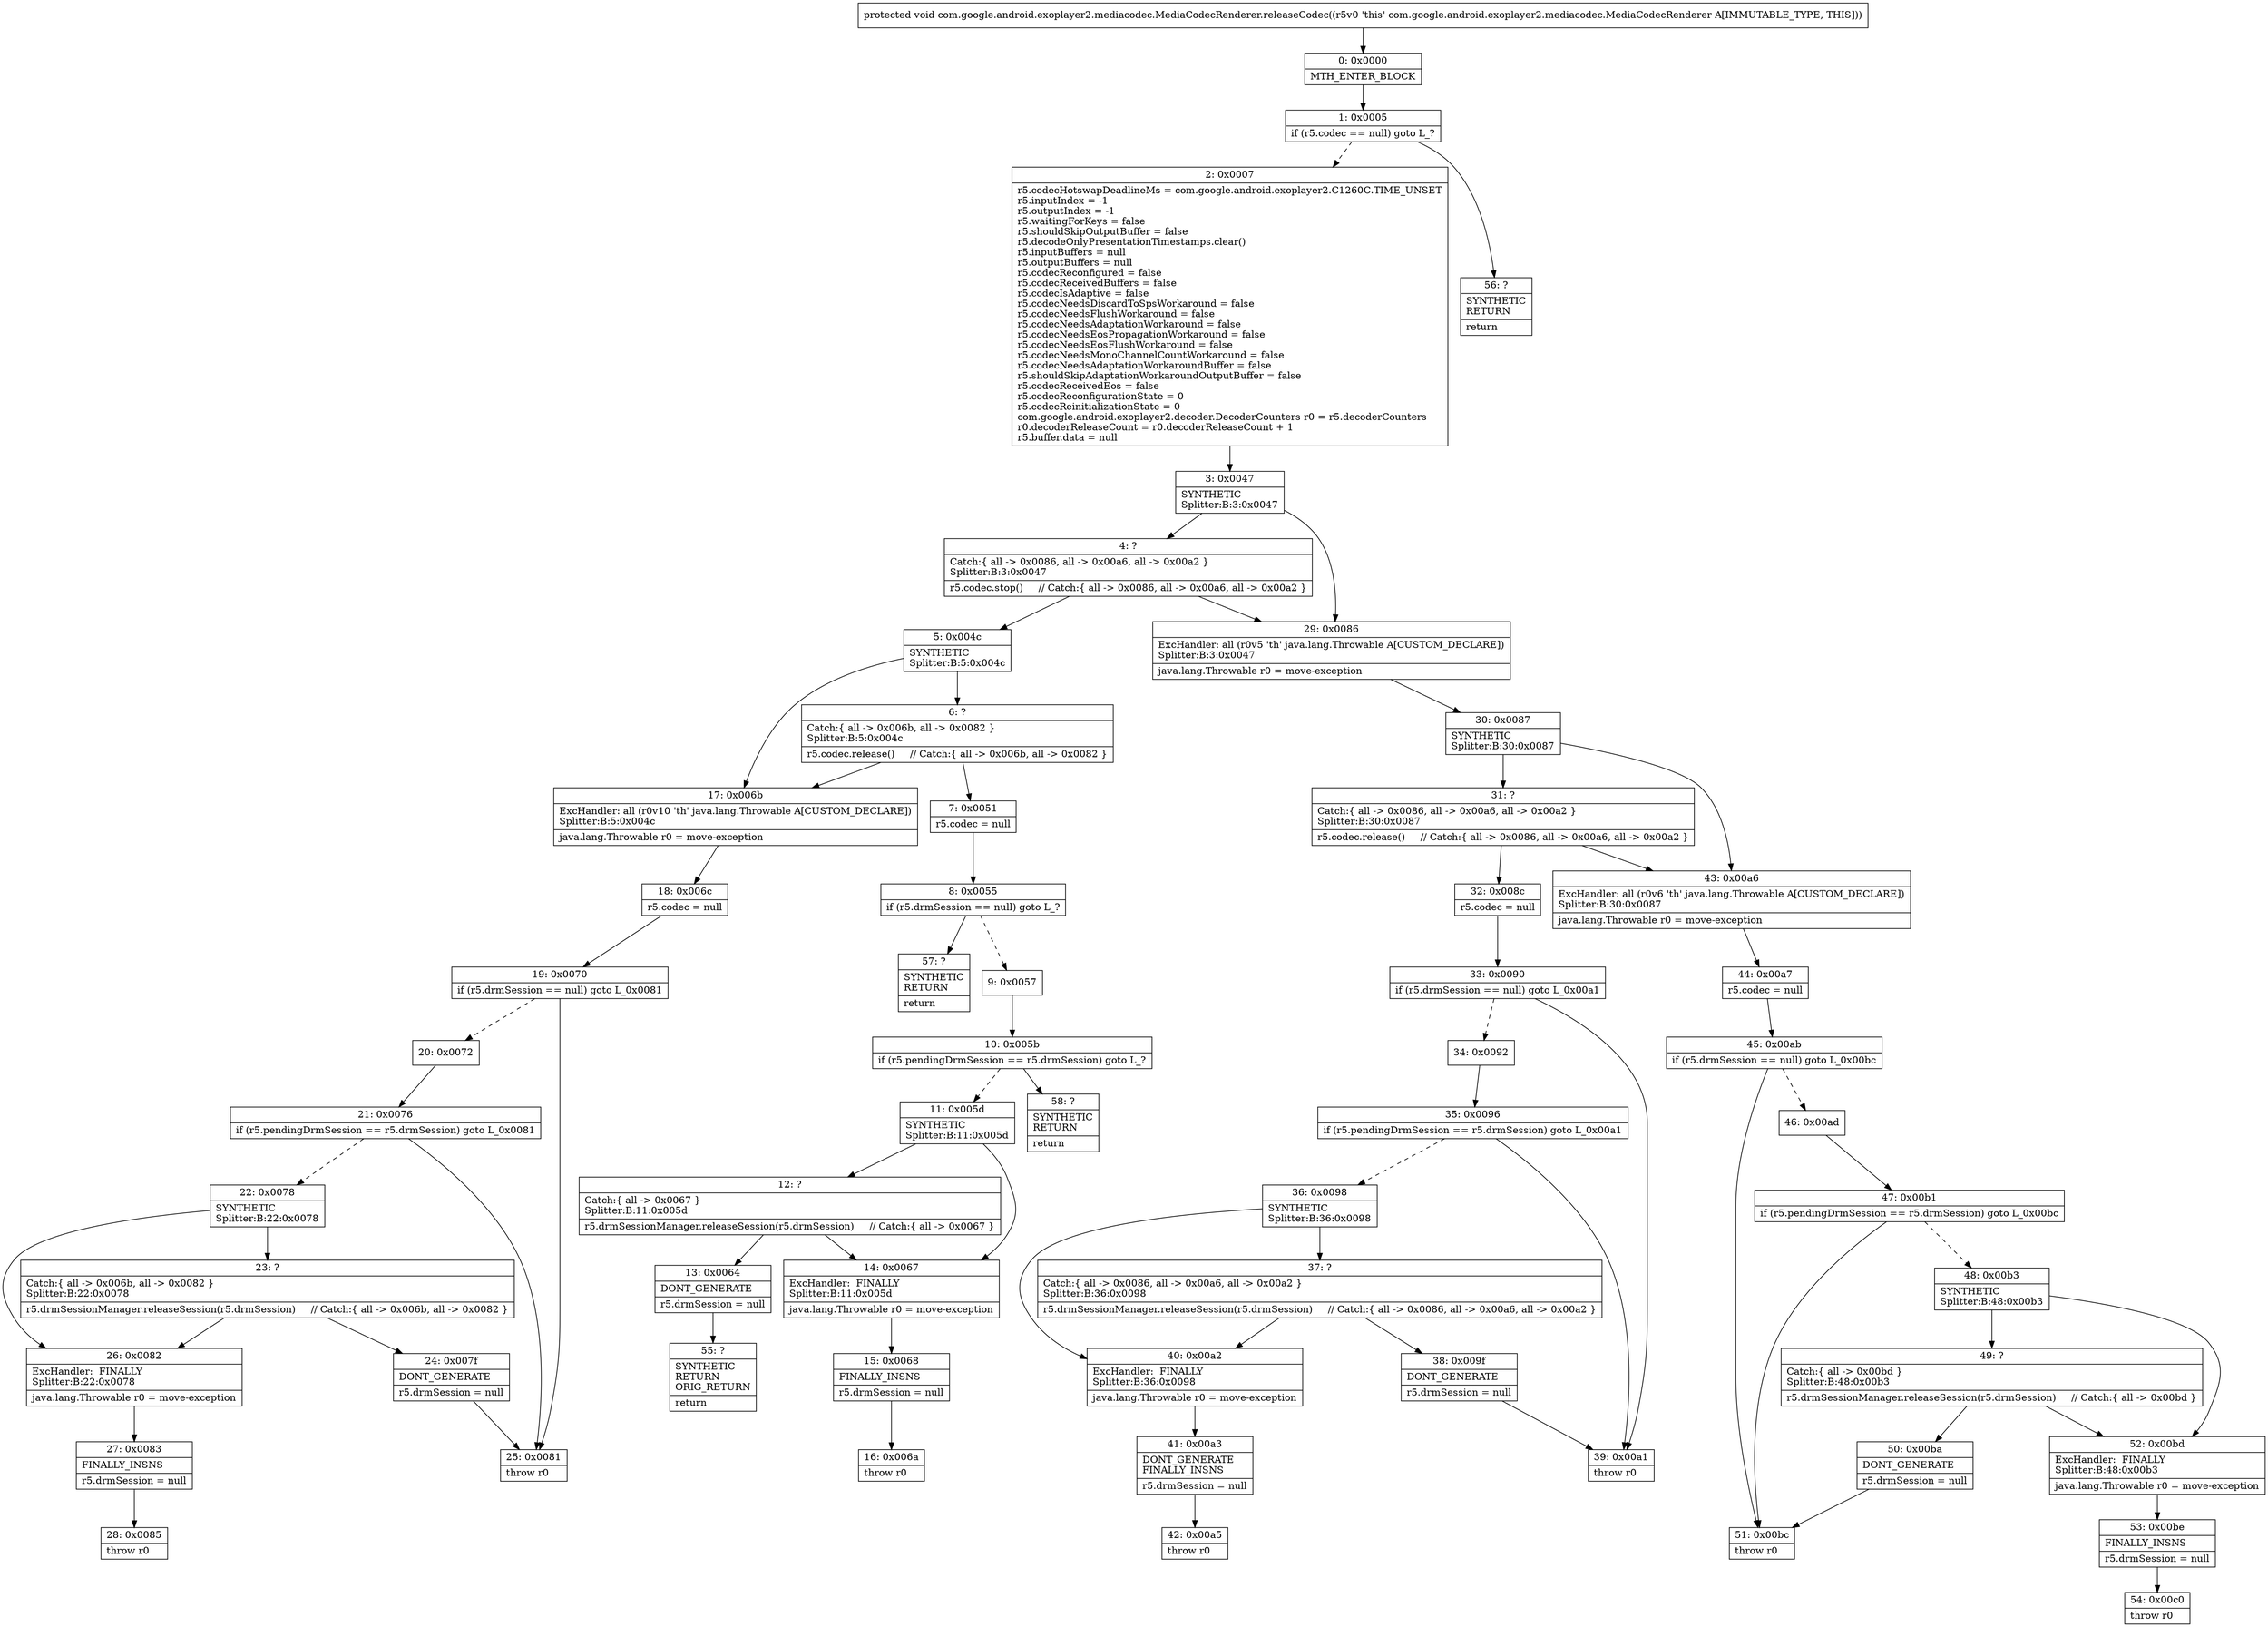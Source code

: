 digraph "CFG forcom.google.android.exoplayer2.mediacodec.MediaCodecRenderer.releaseCodec()V" {
Node_0 [shape=record,label="{0\:\ 0x0000|MTH_ENTER_BLOCK\l}"];
Node_1 [shape=record,label="{1\:\ 0x0005|if (r5.codec == null) goto L_?\l}"];
Node_2 [shape=record,label="{2\:\ 0x0007|r5.codecHotswapDeadlineMs = com.google.android.exoplayer2.C1260C.TIME_UNSET\lr5.inputIndex = \-1\lr5.outputIndex = \-1\lr5.waitingForKeys = false\lr5.shouldSkipOutputBuffer = false\lr5.decodeOnlyPresentationTimestamps.clear()\lr5.inputBuffers = null\lr5.outputBuffers = null\lr5.codecReconfigured = false\lr5.codecReceivedBuffers = false\lr5.codecIsAdaptive = false\lr5.codecNeedsDiscardToSpsWorkaround = false\lr5.codecNeedsFlushWorkaround = false\lr5.codecNeedsAdaptationWorkaround = false\lr5.codecNeedsEosPropagationWorkaround = false\lr5.codecNeedsEosFlushWorkaround = false\lr5.codecNeedsMonoChannelCountWorkaround = false\lr5.codecNeedsAdaptationWorkaroundBuffer = false\lr5.shouldSkipAdaptationWorkaroundOutputBuffer = false\lr5.codecReceivedEos = false\lr5.codecReconfigurationState = 0\lr5.codecReinitializationState = 0\lcom.google.android.exoplayer2.decoder.DecoderCounters r0 = r5.decoderCounters\lr0.decoderReleaseCount = r0.decoderReleaseCount + 1\lr5.buffer.data = null\l}"];
Node_3 [shape=record,label="{3\:\ 0x0047|SYNTHETIC\lSplitter:B:3:0x0047\l}"];
Node_4 [shape=record,label="{4\:\ ?|Catch:\{ all \-\> 0x0086, all \-\> 0x00a6, all \-\> 0x00a2 \}\lSplitter:B:3:0x0047\l|r5.codec.stop()     \/\/ Catch:\{ all \-\> 0x0086, all \-\> 0x00a6, all \-\> 0x00a2 \}\l}"];
Node_5 [shape=record,label="{5\:\ 0x004c|SYNTHETIC\lSplitter:B:5:0x004c\l}"];
Node_6 [shape=record,label="{6\:\ ?|Catch:\{ all \-\> 0x006b, all \-\> 0x0082 \}\lSplitter:B:5:0x004c\l|r5.codec.release()     \/\/ Catch:\{ all \-\> 0x006b, all \-\> 0x0082 \}\l}"];
Node_7 [shape=record,label="{7\:\ 0x0051|r5.codec = null\l}"];
Node_8 [shape=record,label="{8\:\ 0x0055|if (r5.drmSession == null) goto L_?\l}"];
Node_9 [shape=record,label="{9\:\ 0x0057}"];
Node_10 [shape=record,label="{10\:\ 0x005b|if (r5.pendingDrmSession == r5.drmSession) goto L_?\l}"];
Node_11 [shape=record,label="{11\:\ 0x005d|SYNTHETIC\lSplitter:B:11:0x005d\l}"];
Node_12 [shape=record,label="{12\:\ ?|Catch:\{ all \-\> 0x0067 \}\lSplitter:B:11:0x005d\l|r5.drmSessionManager.releaseSession(r5.drmSession)     \/\/ Catch:\{ all \-\> 0x0067 \}\l}"];
Node_13 [shape=record,label="{13\:\ 0x0064|DONT_GENERATE\l|r5.drmSession = null\l}"];
Node_14 [shape=record,label="{14\:\ 0x0067|ExcHandler:  FINALLY\lSplitter:B:11:0x005d\l|java.lang.Throwable r0 = move\-exception\l}"];
Node_15 [shape=record,label="{15\:\ 0x0068|FINALLY_INSNS\l|r5.drmSession = null\l}"];
Node_16 [shape=record,label="{16\:\ 0x006a|throw r0\l}"];
Node_17 [shape=record,label="{17\:\ 0x006b|ExcHandler: all (r0v10 'th' java.lang.Throwable A[CUSTOM_DECLARE])\lSplitter:B:5:0x004c\l|java.lang.Throwable r0 = move\-exception\l}"];
Node_18 [shape=record,label="{18\:\ 0x006c|r5.codec = null\l}"];
Node_19 [shape=record,label="{19\:\ 0x0070|if (r5.drmSession == null) goto L_0x0081\l}"];
Node_20 [shape=record,label="{20\:\ 0x0072}"];
Node_21 [shape=record,label="{21\:\ 0x0076|if (r5.pendingDrmSession == r5.drmSession) goto L_0x0081\l}"];
Node_22 [shape=record,label="{22\:\ 0x0078|SYNTHETIC\lSplitter:B:22:0x0078\l}"];
Node_23 [shape=record,label="{23\:\ ?|Catch:\{ all \-\> 0x006b, all \-\> 0x0082 \}\lSplitter:B:22:0x0078\l|r5.drmSessionManager.releaseSession(r5.drmSession)     \/\/ Catch:\{ all \-\> 0x006b, all \-\> 0x0082 \}\l}"];
Node_24 [shape=record,label="{24\:\ 0x007f|DONT_GENERATE\l|r5.drmSession = null\l}"];
Node_25 [shape=record,label="{25\:\ 0x0081|throw r0\l}"];
Node_26 [shape=record,label="{26\:\ 0x0082|ExcHandler:  FINALLY\lSplitter:B:22:0x0078\l|java.lang.Throwable r0 = move\-exception\l}"];
Node_27 [shape=record,label="{27\:\ 0x0083|FINALLY_INSNS\l|r5.drmSession = null\l}"];
Node_28 [shape=record,label="{28\:\ 0x0085|throw r0\l}"];
Node_29 [shape=record,label="{29\:\ 0x0086|ExcHandler: all (r0v5 'th' java.lang.Throwable A[CUSTOM_DECLARE])\lSplitter:B:3:0x0047\l|java.lang.Throwable r0 = move\-exception\l}"];
Node_30 [shape=record,label="{30\:\ 0x0087|SYNTHETIC\lSplitter:B:30:0x0087\l}"];
Node_31 [shape=record,label="{31\:\ ?|Catch:\{ all \-\> 0x0086, all \-\> 0x00a6, all \-\> 0x00a2 \}\lSplitter:B:30:0x0087\l|r5.codec.release()     \/\/ Catch:\{ all \-\> 0x0086, all \-\> 0x00a6, all \-\> 0x00a2 \}\l}"];
Node_32 [shape=record,label="{32\:\ 0x008c|r5.codec = null\l}"];
Node_33 [shape=record,label="{33\:\ 0x0090|if (r5.drmSession == null) goto L_0x00a1\l}"];
Node_34 [shape=record,label="{34\:\ 0x0092}"];
Node_35 [shape=record,label="{35\:\ 0x0096|if (r5.pendingDrmSession == r5.drmSession) goto L_0x00a1\l}"];
Node_36 [shape=record,label="{36\:\ 0x0098|SYNTHETIC\lSplitter:B:36:0x0098\l}"];
Node_37 [shape=record,label="{37\:\ ?|Catch:\{ all \-\> 0x0086, all \-\> 0x00a6, all \-\> 0x00a2 \}\lSplitter:B:36:0x0098\l|r5.drmSessionManager.releaseSession(r5.drmSession)     \/\/ Catch:\{ all \-\> 0x0086, all \-\> 0x00a6, all \-\> 0x00a2 \}\l}"];
Node_38 [shape=record,label="{38\:\ 0x009f|DONT_GENERATE\l|r5.drmSession = null\l}"];
Node_39 [shape=record,label="{39\:\ 0x00a1|throw r0\l}"];
Node_40 [shape=record,label="{40\:\ 0x00a2|ExcHandler:  FINALLY\lSplitter:B:36:0x0098\l|java.lang.Throwable r0 = move\-exception\l}"];
Node_41 [shape=record,label="{41\:\ 0x00a3|DONT_GENERATE\lFINALLY_INSNS\l|r5.drmSession = null\l}"];
Node_42 [shape=record,label="{42\:\ 0x00a5|throw r0\l}"];
Node_43 [shape=record,label="{43\:\ 0x00a6|ExcHandler: all (r0v6 'th' java.lang.Throwable A[CUSTOM_DECLARE])\lSplitter:B:30:0x0087\l|java.lang.Throwable r0 = move\-exception\l}"];
Node_44 [shape=record,label="{44\:\ 0x00a7|r5.codec = null\l}"];
Node_45 [shape=record,label="{45\:\ 0x00ab|if (r5.drmSession == null) goto L_0x00bc\l}"];
Node_46 [shape=record,label="{46\:\ 0x00ad}"];
Node_47 [shape=record,label="{47\:\ 0x00b1|if (r5.pendingDrmSession == r5.drmSession) goto L_0x00bc\l}"];
Node_48 [shape=record,label="{48\:\ 0x00b3|SYNTHETIC\lSplitter:B:48:0x00b3\l}"];
Node_49 [shape=record,label="{49\:\ ?|Catch:\{ all \-\> 0x00bd \}\lSplitter:B:48:0x00b3\l|r5.drmSessionManager.releaseSession(r5.drmSession)     \/\/ Catch:\{ all \-\> 0x00bd \}\l}"];
Node_50 [shape=record,label="{50\:\ 0x00ba|DONT_GENERATE\l|r5.drmSession = null\l}"];
Node_51 [shape=record,label="{51\:\ 0x00bc|throw r0\l}"];
Node_52 [shape=record,label="{52\:\ 0x00bd|ExcHandler:  FINALLY\lSplitter:B:48:0x00b3\l|java.lang.Throwable r0 = move\-exception\l}"];
Node_53 [shape=record,label="{53\:\ 0x00be|FINALLY_INSNS\l|r5.drmSession = null\l}"];
Node_54 [shape=record,label="{54\:\ 0x00c0|throw r0\l}"];
Node_55 [shape=record,label="{55\:\ ?|SYNTHETIC\lRETURN\lORIG_RETURN\l|return\l}"];
Node_56 [shape=record,label="{56\:\ ?|SYNTHETIC\lRETURN\l|return\l}"];
Node_57 [shape=record,label="{57\:\ ?|SYNTHETIC\lRETURN\l|return\l}"];
Node_58 [shape=record,label="{58\:\ ?|SYNTHETIC\lRETURN\l|return\l}"];
MethodNode[shape=record,label="{protected void com.google.android.exoplayer2.mediacodec.MediaCodecRenderer.releaseCodec((r5v0 'this' com.google.android.exoplayer2.mediacodec.MediaCodecRenderer A[IMMUTABLE_TYPE, THIS])) }"];
MethodNode -> Node_0;
Node_0 -> Node_1;
Node_1 -> Node_2[style=dashed];
Node_1 -> Node_56;
Node_2 -> Node_3;
Node_3 -> Node_4;
Node_3 -> Node_29;
Node_4 -> Node_5;
Node_4 -> Node_29;
Node_5 -> Node_6;
Node_5 -> Node_17;
Node_6 -> Node_7;
Node_6 -> Node_17;
Node_7 -> Node_8;
Node_8 -> Node_9[style=dashed];
Node_8 -> Node_57;
Node_9 -> Node_10;
Node_10 -> Node_11[style=dashed];
Node_10 -> Node_58;
Node_11 -> Node_12;
Node_11 -> Node_14;
Node_12 -> Node_13;
Node_12 -> Node_14;
Node_13 -> Node_55;
Node_14 -> Node_15;
Node_15 -> Node_16;
Node_17 -> Node_18;
Node_18 -> Node_19;
Node_19 -> Node_20[style=dashed];
Node_19 -> Node_25;
Node_20 -> Node_21;
Node_21 -> Node_22[style=dashed];
Node_21 -> Node_25;
Node_22 -> Node_23;
Node_22 -> Node_26;
Node_23 -> Node_24;
Node_23 -> Node_26;
Node_24 -> Node_25;
Node_26 -> Node_27;
Node_27 -> Node_28;
Node_29 -> Node_30;
Node_30 -> Node_31;
Node_30 -> Node_43;
Node_31 -> Node_32;
Node_31 -> Node_43;
Node_32 -> Node_33;
Node_33 -> Node_34[style=dashed];
Node_33 -> Node_39;
Node_34 -> Node_35;
Node_35 -> Node_36[style=dashed];
Node_35 -> Node_39;
Node_36 -> Node_37;
Node_36 -> Node_40;
Node_37 -> Node_38;
Node_37 -> Node_40;
Node_38 -> Node_39;
Node_40 -> Node_41;
Node_41 -> Node_42;
Node_43 -> Node_44;
Node_44 -> Node_45;
Node_45 -> Node_46[style=dashed];
Node_45 -> Node_51;
Node_46 -> Node_47;
Node_47 -> Node_48[style=dashed];
Node_47 -> Node_51;
Node_48 -> Node_49;
Node_48 -> Node_52;
Node_49 -> Node_50;
Node_49 -> Node_52;
Node_50 -> Node_51;
Node_52 -> Node_53;
Node_53 -> Node_54;
}

